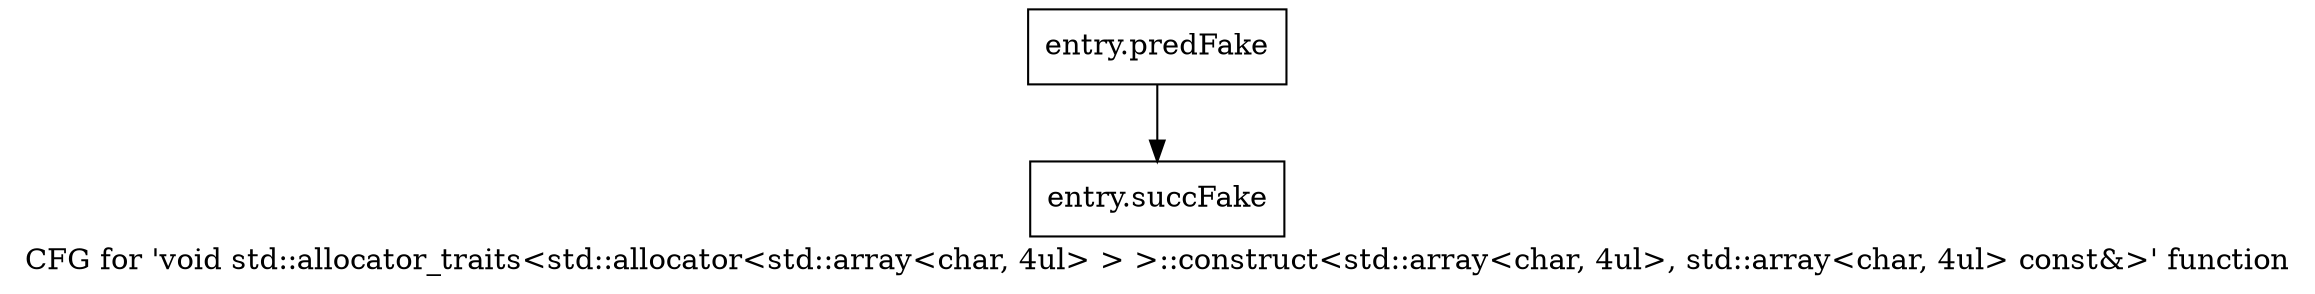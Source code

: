 digraph "CFG for 'void std::allocator_traits\<std::allocator\<std::array\<char, 4ul\> \> \>::construct\<std::array\<char, 4ul\>, std::array\<char, 4ul\> const&\>' function" {
	label="CFG for 'void std::allocator_traits\<std::allocator\<std::array\<char, 4ul\> \> \>::construct\<std::array\<char, 4ul\>, std::array\<char, 4ul\> const&\>' function";

	Node0x4392190 [shape=record,filename="",linenumber="",label="{entry.predFake}"];
	Node0x4392190 -> Node0x4410060[ callList="" memoryops="" filename="/tools/Xilinx/Vitis_HLS/2022.1/tps/lnx64/gcc-8.3.0/lib/gcc/x86_64-pc-linux-gnu/8.3.0/../../../../include/c++/8.3.0/bits/alloc_traits.h" execusionnum="200"];
	Node0x4410060 [shape=record,filename="/tools/Xilinx/Vitis_HLS/2022.1/tps/lnx64/gcc-8.3.0/lib/gcc/x86_64-pc-linux-gnu/8.3.0/../../../../include/c++/8.3.0/bits/alloc_traits.h",linenumber="475",label="{entry.succFake}"];
}
